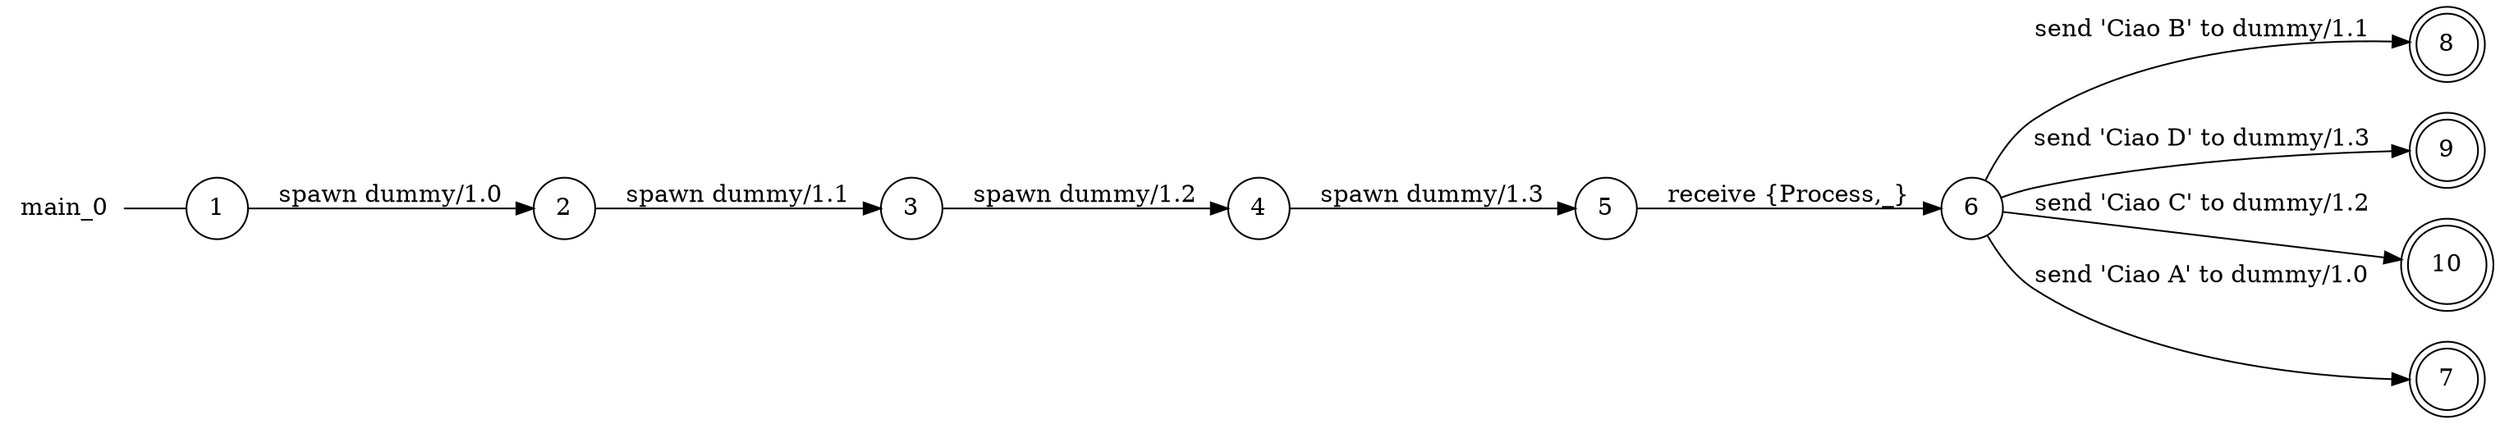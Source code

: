digraph main_0 {
	rankdir="LR";
	n_0 [label="main_0", shape="plaintext"];
	n_1 [id="5", shape=circle, label="6"];
	n_2 [id="6", shape=doublecircle, label="8"];
	n_3 [id="10", shape=circle, label="3"];
	n_4 [id="1", shape=circle, label="1"];
	n_0 -> n_4 [arrowhead=none];
	n_5 [id="9", shape=circle, label="5"];
	n_6 [id="2", shape=circle, label="2"];
	n_7 [id="8", shape=doublecircle, label="9"];
	n_8 [id="4", shape=circle, label="4"];
	n_9 [id="7", shape=doublecircle, label="10"];
	n_10 [id="3", shape=doublecircle, label="7"];

	n_6 -> n_3 [id="[$e|8]", label="spawn dummy/1.1"];
	n_1 -> n_2 [id="[$e|6]", label="send 'Ciao B' to dummy/1.1"];
	n_1 -> n_10 [id="[$e|3]", label="send 'Ciao A' to dummy/1.0"];
	n_8 -> n_5 [id="[$e|2]", label="spawn dummy/1.3"];
	n_1 -> n_9 [id="[$e|5]", label="send 'Ciao C' to dummy/1.2"];
	n_3 -> n_8 [id="[$e|1]", label="spawn dummy/1.2"];
	n_5 -> n_1 [id="[$e|4]", label="receive {Process,_}"];
	n_1 -> n_7 [id="[$e|7]", label="send 'Ciao D' to dummy/1.3"];
	n_4 -> n_6 [id="[$e|0]", label="spawn dummy/1.0"];
}
